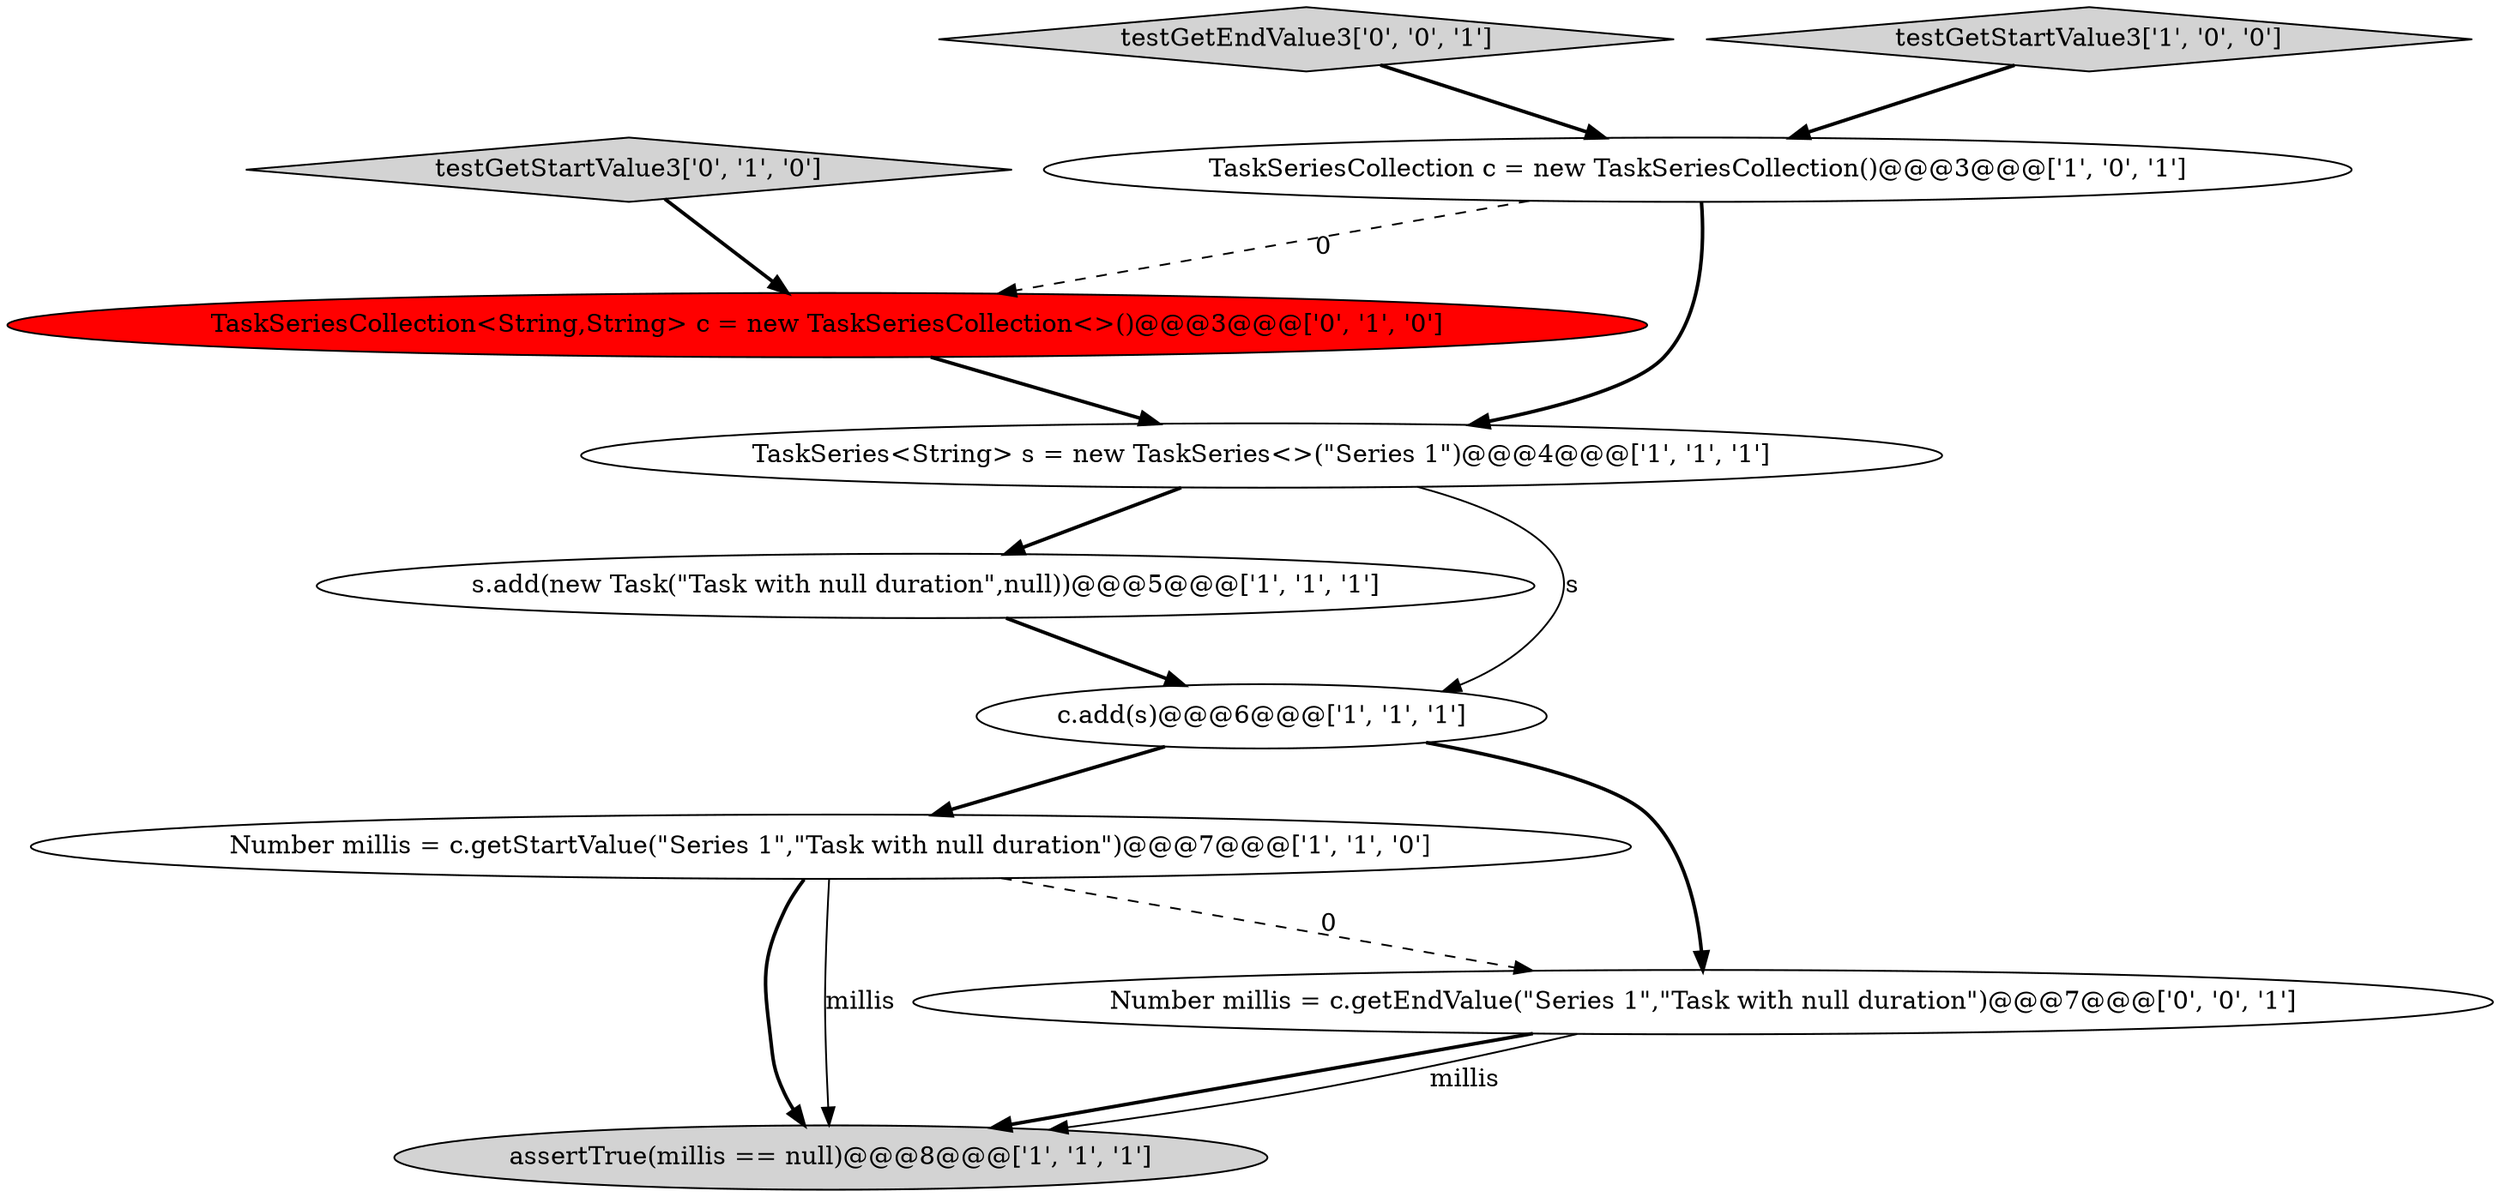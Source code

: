 digraph {
0 [style = filled, label = "Number millis = c.getStartValue(\"Series 1\",\"Task with null duration\")@@@7@@@['1', '1', '0']", fillcolor = white, shape = ellipse image = "AAA0AAABBB1BBB"];
3 [style = filled, label = "assertTrue(millis == null)@@@8@@@['1', '1', '1']", fillcolor = lightgray, shape = ellipse image = "AAA0AAABBB1BBB"];
9 [style = filled, label = "Number millis = c.getEndValue(\"Series 1\",\"Task with null duration\")@@@7@@@['0', '0', '1']", fillcolor = white, shape = ellipse image = "AAA0AAABBB3BBB"];
10 [style = filled, label = "testGetEndValue3['0', '0', '1']", fillcolor = lightgray, shape = diamond image = "AAA0AAABBB3BBB"];
1 [style = filled, label = "TaskSeriesCollection c = new TaskSeriesCollection()@@@3@@@['1', '0', '1']", fillcolor = white, shape = ellipse image = "AAA0AAABBB1BBB"];
8 [style = filled, label = "testGetStartValue3['0', '1', '0']", fillcolor = lightgray, shape = diamond image = "AAA0AAABBB2BBB"];
5 [style = filled, label = "s.add(new Task(\"Task with null duration\",null))@@@5@@@['1', '1', '1']", fillcolor = white, shape = ellipse image = "AAA0AAABBB1BBB"];
2 [style = filled, label = "TaskSeries<String> s = new TaskSeries<>(\"Series 1\")@@@4@@@['1', '1', '1']", fillcolor = white, shape = ellipse image = "AAA0AAABBB1BBB"];
4 [style = filled, label = "testGetStartValue3['1', '0', '0']", fillcolor = lightgray, shape = diamond image = "AAA0AAABBB1BBB"];
6 [style = filled, label = "c.add(s)@@@6@@@['1', '1', '1']", fillcolor = white, shape = ellipse image = "AAA0AAABBB1BBB"];
7 [style = filled, label = "TaskSeriesCollection<String,String> c = new TaskSeriesCollection<>()@@@3@@@['0', '1', '0']", fillcolor = red, shape = ellipse image = "AAA1AAABBB2BBB"];
0->3 [style = bold, label=""];
9->3 [style = bold, label=""];
0->3 [style = solid, label="millis"];
1->2 [style = bold, label=""];
4->1 [style = bold, label=""];
6->0 [style = bold, label=""];
0->9 [style = dashed, label="0"];
5->6 [style = bold, label=""];
6->9 [style = bold, label=""];
1->7 [style = dashed, label="0"];
10->1 [style = bold, label=""];
2->6 [style = solid, label="s"];
7->2 [style = bold, label=""];
9->3 [style = solid, label="millis"];
8->7 [style = bold, label=""];
2->5 [style = bold, label=""];
}
